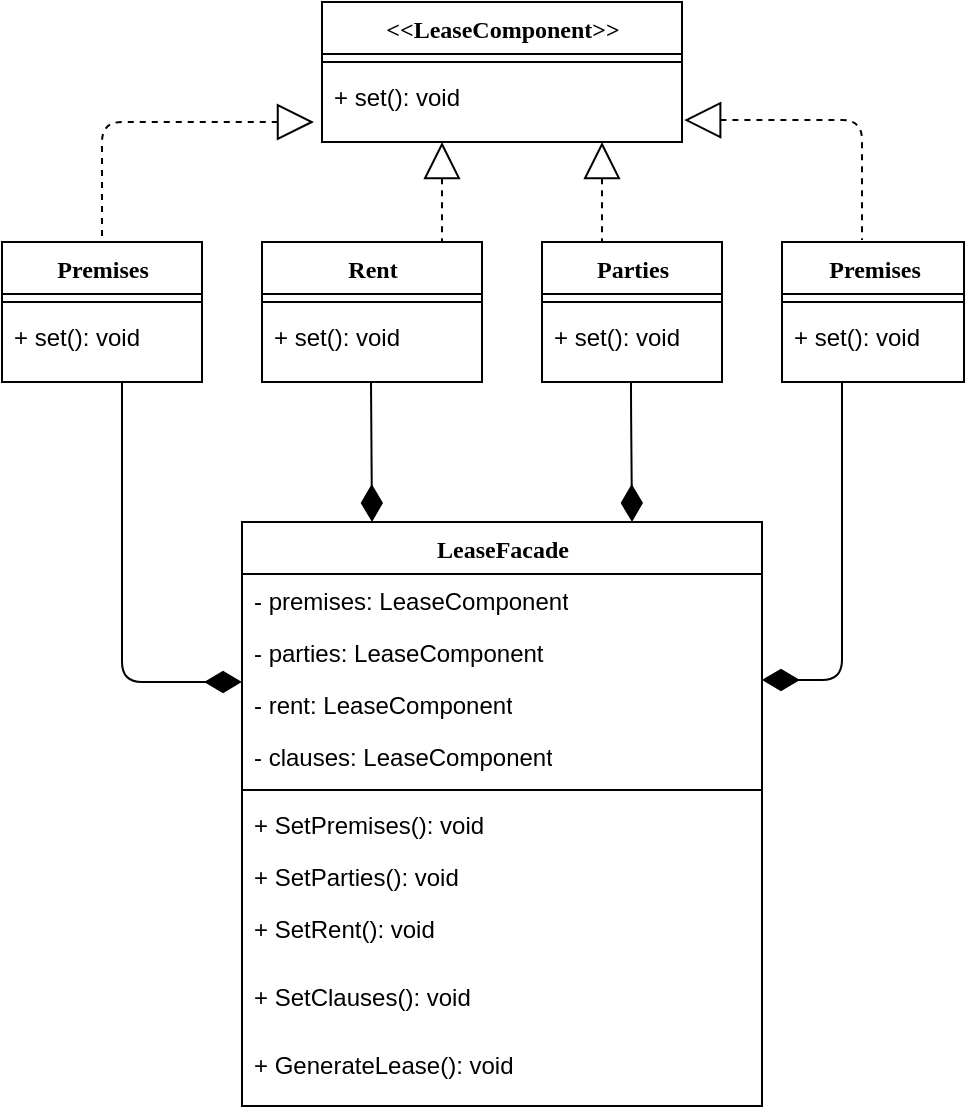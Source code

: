 <mxfile version="14.6.2" type="device"><diagram name="Page-1" id="9f46799a-70d6-7492-0946-bef42562c5a5"><mxGraphModel dx="868" dy="425" grid="1" gridSize="10" guides="1" tooltips="1" connect="1" arrows="1" fold="1" page="1" pageScale="1" pageWidth="827" pageHeight="1169" background="#ffffff" math="0" shadow="0"><root><mxCell id="0"/><mxCell id="1" parent="0"/><mxCell id="78961159f06e98e8-17" value="LeaseFacade" style="swimlane;html=1;fontStyle=1;align=center;verticalAlign=top;childLayout=stackLayout;horizontal=1;startSize=26;horizontalStack=0;resizeParent=1;resizeLast=0;collapsible=1;marginBottom=0;swimlaneFillColor=#ffffff;rounded=0;shadow=0;comic=0;labelBackgroundColor=none;strokeWidth=1;fillColor=none;fontFamily=Verdana;fontSize=12" parent="1" vertex="1"><mxGeometry x="270" y="350" width="260" height="292" as="geometry"/></mxCell><mxCell id="78961159f06e98e8-21" value="- premises: LeaseComponent" style="text;html=1;strokeColor=none;fillColor=none;align=left;verticalAlign=top;spacingLeft=4;spacingRight=4;whiteSpace=wrap;overflow=hidden;rotatable=0;points=[[0,0.5],[1,0.5]];portConstraint=eastwest;" parent="78961159f06e98e8-17" vertex="1"><mxGeometry y="26" width="260" height="26" as="geometry"/></mxCell><mxCell id="78961159f06e98e8-23" value="- parties: LeaseComponent" style="text;html=1;strokeColor=none;fillColor=none;align=left;verticalAlign=top;spacingLeft=4;spacingRight=4;whiteSpace=wrap;overflow=hidden;rotatable=0;points=[[0,0.5],[1,0.5]];portConstraint=eastwest;" parent="78961159f06e98e8-17" vertex="1"><mxGeometry y="52" width="260" height="26" as="geometry"/></mxCell><mxCell id="78961159f06e98e8-25" value="- rent: LeaseComponent" style="text;html=1;strokeColor=none;fillColor=none;align=left;verticalAlign=top;spacingLeft=4;spacingRight=4;whiteSpace=wrap;overflow=hidden;rotatable=0;points=[[0,0.5],[1,0.5]];portConstraint=eastwest;" parent="78961159f06e98e8-17" vertex="1"><mxGeometry y="78" width="260" height="26" as="geometry"/></mxCell><mxCell id="78961159f06e98e8-26" value="- clauses: LeaseComponent" style="text;html=1;strokeColor=none;fillColor=none;align=left;verticalAlign=top;spacingLeft=4;spacingRight=4;whiteSpace=wrap;overflow=hidden;rotatable=0;points=[[0,0.5],[1,0.5]];portConstraint=eastwest;" parent="78961159f06e98e8-17" vertex="1"><mxGeometry y="104" width="260" height="26" as="geometry"/></mxCell><mxCell id="78961159f06e98e8-19" value="" style="line;html=1;strokeWidth=1;fillColor=none;align=left;verticalAlign=middle;spacingTop=-1;spacingLeft=3;spacingRight=3;rotatable=0;labelPosition=right;points=[];portConstraint=eastwest;" parent="78961159f06e98e8-17" vertex="1"><mxGeometry y="130" width="260" height="8" as="geometry"/></mxCell><mxCell id="78961159f06e98e8-20" value="+ SetPremises(): void" style="text;html=1;strokeColor=none;fillColor=none;align=left;verticalAlign=top;spacingLeft=4;spacingRight=4;whiteSpace=wrap;overflow=hidden;rotatable=0;points=[[0,0.5],[1,0.5]];portConstraint=eastwest;" parent="78961159f06e98e8-17" vertex="1"><mxGeometry y="138" width="260" height="26" as="geometry"/></mxCell><mxCell id="78961159f06e98e8-27" value="+ SetParties(): void" style="text;html=1;strokeColor=none;fillColor=none;align=left;verticalAlign=top;spacingLeft=4;spacingRight=4;whiteSpace=wrap;overflow=hidden;rotatable=0;points=[[0,0.5],[1,0.5]];portConstraint=eastwest;" parent="78961159f06e98e8-17" vertex="1"><mxGeometry y="164" width="260" height="26" as="geometry"/></mxCell><mxCell id="T5qLfZ5GuBvrRpn5Xz38-1" value="+ SetRent(): void" style="text;html=1;strokeColor=none;fillColor=none;align=left;verticalAlign=top;spacingLeft=4;spacingRight=4;whiteSpace=wrap;overflow=hidden;rotatable=0;points=[[0,0.5],[1,0.5]];portConstraint=eastwest;" parent="78961159f06e98e8-17" vertex="1"><mxGeometry y="190" width="260" height="34" as="geometry"/></mxCell><mxCell id="eKmQneq_EUDx282iPTh4-27" value="+ SetClauses(): void" style="text;html=1;strokeColor=none;fillColor=none;align=left;verticalAlign=top;spacingLeft=4;spacingRight=4;whiteSpace=wrap;overflow=hidden;rotatable=0;points=[[0,0.5],[1,0.5]];portConstraint=eastwest;" vertex="1" parent="78961159f06e98e8-17"><mxGeometry y="224" width="260" height="34" as="geometry"/></mxCell><mxCell id="eKmQneq_EUDx282iPTh4-28" value="+ GenerateLease(): void" style="text;html=1;strokeColor=none;fillColor=none;align=left;verticalAlign=top;spacingLeft=4;spacingRight=4;whiteSpace=wrap;overflow=hidden;rotatable=0;points=[[0,0.5],[1,0.5]];portConstraint=eastwest;" vertex="1" parent="78961159f06e98e8-17"><mxGeometry y="258" width="260" height="34" as="geometry"/></mxCell><mxCell id="eKmQneq_EUDx282iPTh4-1" value="&amp;lt;&amp;lt;LeaseComponent&amp;gt;&amp;gt;" style="swimlane;html=1;fontStyle=1;align=center;verticalAlign=top;childLayout=stackLayout;horizontal=1;startSize=26;horizontalStack=0;resizeParent=1;resizeLast=0;collapsible=1;marginBottom=0;swimlaneFillColor=#ffffff;rounded=0;shadow=0;comic=0;labelBackgroundColor=none;strokeWidth=1;fillColor=none;fontFamily=Verdana;fontSize=12" vertex="1" parent="1"><mxGeometry x="310" y="90" width="180" height="70" as="geometry"/></mxCell><mxCell id="eKmQneq_EUDx282iPTh4-4" value="" style="line;html=1;strokeWidth=1;fillColor=none;align=left;verticalAlign=middle;spacingTop=-1;spacingLeft=3;spacingRight=3;rotatable=0;labelPosition=right;points=[];portConstraint=eastwest;" vertex="1" parent="eKmQneq_EUDx282iPTh4-1"><mxGeometry y="26" width="180" height="8" as="geometry"/></mxCell><mxCell id="eKmQneq_EUDx282iPTh4-5" value="+ set(): void" style="text;html=1;strokeColor=none;fillColor=none;align=left;verticalAlign=top;spacingLeft=4;spacingRight=4;whiteSpace=wrap;overflow=hidden;rotatable=0;points=[[0,0.5],[1,0.5]];portConstraint=eastwest;" vertex="1" parent="eKmQneq_EUDx282iPTh4-1"><mxGeometry y="34" width="180" height="26" as="geometry"/></mxCell><mxCell id="eKmQneq_EUDx282iPTh4-9" value="Premises" style="swimlane;html=1;fontStyle=1;align=center;verticalAlign=top;childLayout=stackLayout;horizontal=1;startSize=26;horizontalStack=0;resizeParent=1;resizeLast=0;collapsible=1;marginBottom=0;swimlaneFillColor=#ffffff;rounded=0;shadow=0;comic=0;labelBackgroundColor=none;strokeWidth=1;fillColor=none;fontFamily=Verdana;fontSize=12" vertex="1" parent="1"><mxGeometry x="150" y="210" width="100" height="70" as="geometry"/></mxCell><mxCell id="eKmQneq_EUDx282iPTh4-10" value="" style="line;html=1;strokeWidth=1;fillColor=none;align=left;verticalAlign=middle;spacingTop=-1;spacingLeft=3;spacingRight=3;rotatable=0;labelPosition=right;points=[];portConstraint=eastwest;" vertex="1" parent="eKmQneq_EUDx282iPTh4-9"><mxGeometry y="26" width="100" height="8" as="geometry"/></mxCell><mxCell id="eKmQneq_EUDx282iPTh4-11" value="+ set(): void" style="text;html=1;strokeColor=none;fillColor=none;align=left;verticalAlign=top;spacingLeft=4;spacingRight=4;whiteSpace=wrap;overflow=hidden;rotatable=0;points=[[0,0.5],[1,0.5]];portConstraint=eastwest;" vertex="1" parent="eKmQneq_EUDx282iPTh4-9"><mxGeometry y="34" width="100" height="26" as="geometry"/></mxCell><mxCell id="eKmQneq_EUDx282iPTh4-12" value="Rent" style="swimlane;html=1;fontStyle=1;align=center;verticalAlign=top;childLayout=stackLayout;horizontal=1;startSize=26;horizontalStack=0;resizeParent=1;resizeLast=0;collapsible=1;marginBottom=0;swimlaneFillColor=#ffffff;rounded=0;shadow=0;comic=0;labelBackgroundColor=none;strokeWidth=1;fillColor=none;fontFamily=Verdana;fontSize=12" vertex="1" parent="1"><mxGeometry x="280" y="210" width="110" height="70" as="geometry"/></mxCell><mxCell id="eKmQneq_EUDx282iPTh4-13" value="" style="line;html=1;strokeWidth=1;fillColor=none;align=left;verticalAlign=middle;spacingTop=-1;spacingLeft=3;spacingRight=3;rotatable=0;labelPosition=right;points=[];portConstraint=eastwest;" vertex="1" parent="eKmQneq_EUDx282iPTh4-12"><mxGeometry y="26" width="110" height="8" as="geometry"/></mxCell><mxCell id="eKmQneq_EUDx282iPTh4-14" value="+ set(): void" style="text;html=1;strokeColor=none;fillColor=none;align=left;verticalAlign=top;spacingLeft=4;spacingRight=4;whiteSpace=wrap;overflow=hidden;rotatable=0;points=[[0,0.5],[1,0.5]];portConstraint=eastwest;" vertex="1" parent="eKmQneq_EUDx282iPTh4-12"><mxGeometry y="34" width="110" height="26" as="geometry"/></mxCell><mxCell id="eKmQneq_EUDx282iPTh4-15" value="Parties" style="swimlane;html=1;fontStyle=1;align=center;verticalAlign=top;childLayout=stackLayout;horizontal=1;startSize=26;horizontalStack=0;resizeParent=1;resizeLast=0;collapsible=1;marginBottom=0;swimlaneFillColor=#ffffff;rounded=0;shadow=0;comic=0;labelBackgroundColor=none;strokeWidth=1;fillColor=none;fontFamily=Verdana;fontSize=12" vertex="1" parent="1"><mxGeometry x="420" y="210" width="90" height="70" as="geometry"/></mxCell><mxCell id="eKmQneq_EUDx282iPTh4-16" value="" style="line;html=1;strokeWidth=1;fillColor=none;align=left;verticalAlign=middle;spacingTop=-1;spacingLeft=3;spacingRight=3;rotatable=0;labelPosition=right;points=[];portConstraint=eastwest;" vertex="1" parent="eKmQneq_EUDx282iPTh4-15"><mxGeometry y="26" width="90" height="8" as="geometry"/></mxCell><mxCell id="eKmQneq_EUDx282iPTh4-17" value="+ set(): void" style="text;html=1;strokeColor=none;fillColor=none;align=left;verticalAlign=top;spacingLeft=4;spacingRight=4;whiteSpace=wrap;overflow=hidden;rotatable=0;points=[[0,0.5],[1,0.5]];portConstraint=eastwest;" vertex="1" parent="eKmQneq_EUDx282iPTh4-15"><mxGeometry y="34" width="90" height="26" as="geometry"/></mxCell><mxCell id="eKmQneq_EUDx282iPTh4-18" value="Premises" style="swimlane;html=1;fontStyle=1;align=center;verticalAlign=top;childLayout=stackLayout;horizontal=1;startSize=26;horizontalStack=0;resizeParent=1;resizeLast=0;collapsible=1;marginBottom=0;swimlaneFillColor=#ffffff;rounded=0;shadow=0;comic=0;labelBackgroundColor=none;strokeWidth=1;fillColor=none;fontFamily=Verdana;fontSize=12" vertex="1" parent="1"><mxGeometry x="540" y="210" width="91" height="70" as="geometry"/></mxCell><mxCell id="eKmQneq_EUDx282iPTh4-19" value="" style="line;html=1;strokeWidth=1;fillColor=none;align=left;verticalAlign=middle;spacingTop=-1;spacingLeft=3;spacingRight=3;rotatable=0;labelPosition=right;points=[];portConstraint=eastwest;" vertex="1" parent="eKmQneq_EUDx282iPTh4-18"><mxGeometry y="26" width="91" height="8" as="geometry"/></mxCell><mxCell id="eKmQneq_EUDx282iPTh4-20" value="+ set(): void" style="text;html=1;strokeColor=none;fillColor=none;align=left;verticalAlign=top;spacingLeft=4;spacingRight=4;whiteSpace=wrap;overflow=hidden;rotatable=0;points=[[0,0.5],[1,0.5]];portConstraint=eastwest;" vertex="1" parent="eKmQneq_EUDx282iPTh4-18"><mxGeometry y="34" width="91" height="26" as="geometry"/></mxCell><mxCell id="eKmQneq_EUDx282iPTh4-22" style="edgeStyle=orthogonalEdgeStyle;html=1;labelBackgroundColor=none;startFill=0;startSize=16;endArrow=none;endFill=0;endSize=16;fontFamily=Verdana;fontSize=12;startArrow=block;strokeWidth=1;entryX=0.5;entryY=0;entryDx=0;entryDy=0;dashed=1;" edge="1" parent="1" target="eKmQneq_EUDx282iPTh4-9"><mxGeometry relative="1" as="geometry"><Array as="points"><mxPoint x="306" y="150"/><mxPoint x="200" y="150"/></Array><mxPoint x="306" y="150" as="sourcePoint"/><mxPoint x="160" y="180" as="targetPoint"/></mxGeometry></mxCell><mxCell id="eKmQneq_EUDx282iPTh4-24" style="edgeStyle=orthogonalEdgeStyle;html=1;labelBackgroundColor=none;startFill=0;startSize=16;endArrow=none;endFill=0;endSize=16;fontFamily=Verdana;fontSize=12;startArrow=block;strokeWidth=1;dashed=1;" edge="1" parent="1"><mxGeometry relative="1" as="geometry"><Array as="points"><mxPoint x="370" y="210"/></Array><mxPoint x="370" y="160" as="sourcePoint"/><mxPoint x="370" y="210" as="targetPoint"/></mxGeometry></mxCell><mxCell id="eKmQneq_EUDx282iPTh4-25" style="edgeStyle=orthogonalEdgeStyle;html=1;labelBackgroundColor=none;startFill=0;startSize=16;endArrow=none;endFill=0;endSize=16;fontFamily=Verdana;fontSize=12;startArrow=block;strokeWidth=1;dashed=1;" edge="1" parent="1"><mxGeometry relative="1" as="geometry"><Array as="points"><mxPoint x="450" y="210"/></Array><mxPoint x="450" y="160" as="sourcePoint"/><mxPoint x="450" y="210" as="targetPoint"/></mxGeometry></mxCell><mxCell id="eKmQneq_EUDx282iPTh4-26" style="edgeStyle=orthogonalEdgeStyle;html=1;labelBackgroundColor=none;startFill=0;startSize=16;endArrow=none;endFill=0;endSize=16;fontFamily=Verdana;fontSize=12;startArrow=block;strokeWidth=1;exitX=1.006;exitY=0.962;exitDx=0;exitDy=0;exitPerimeter=0;entryX=0.429;entryY=-0.014;entryDx=0;entryDy=0;entryPerimeter=0;dashed=1;" edge="1" parent="1" source="eKmQneq_EUDx282iPTh4-5" target="eKmQneq_EUDx282iPTh4-18"><mxGeometry relative="1" as="geometry"><Array as="points"><mxPoint x="580" y="149"/></Array><mxPoint x="540" y="180" as="sourcePoint"/><mxPoint x="580" y="200" as="targetPoint"/></mxGeometry></mxCell><mxCell id="eKmQneq_EUDx282iPTh4-30" style="edgeStyle=orthogonalEdgeStyle;html=1;labelBackgroundColor=none;startFill=0;startSize=16;endArrow=diamondThin;endFill=1;endSize=16;fontFamily=Verdana;fontSize=12;startArrow=none;strokeWidth=1;entryX=0;entryY=0.077;entryDx=0;entryDy=0;entryPerimeter=0;" edge="1" parent="1" target="78961159f06e98e8-25"><mxGeometry relative="1" as="geometry"><Array as="points"><mxPoint x="210" y="430"/></Array><mxPoint x="210" y="280" as="sourcePoint"/><mxPoint x="260" y="430" as="targetPoint"/></mxGeometry></mxCell><mxCell id="eKmQneq_EUDx282iPTh4-35" style="edgeStyle=orthogonalEdgeStyle;html=1;labelBackgroundColor=none;startFill=0;startSize=16;endArrow=diamondThin;endFill=1;endSize=16;fontFamily=Verdana;fontSize=12;startArrow=none;strokeWidth=1;entryX=0.25;entryY=0;entryDx=0;entryDy=0;entryPerimeter=0;" edge="1" parent="1" target="78961159f06e98e8-17"><mxGeometry relative="1" as="geometry"><Array as="points"/><mxPoint x="334.5" y="280" as="sourcePoint"/><mxPoint x="335" y="340" as="targetPoint"/></mxGeometry></mxCell><mxCell id="eKmQneq_EUDx282iPTh4-38" style="edgeStyle=orthogonalEdgeStyle;html=1;labelBackgroundColor=none;startFill=0;startSize=16;endArrow=diamondThin;endFill=1;endSize=16;fontFamily=Verdana;fontSize=12;startArrow=none;strokeWidth=1;entryX=0.25;entryY=0;entryDx=0;entryDy=0;entryPerimeter=0;" edge="1" parent="1"><mxGeometry relative="1" as="geometry"><Array as="points"><mxPoint x="465" y="290"/><mxPoint x="465" y="290"/></Array><mxPoint x="464.5" y="280" as="sourcePoint"/><mxPoint x="465" y="350" as="targetPoint"/></mxGeometry></mxCell><mxCell id="eKmQneq_EUDx282iPTh4-39" style="edgeStyle=orthogonalEdgeStyle;html=1;labelBackgroundColor=none;startFill=0;startSize=16;endArrow=diamondThin;endFill=1;endSize=16;fontFamily=Verdana;fontSize=12;startArrow=none;strokeWidth=1;entryX=1;entryY=0.038;entryDx=0;entryDy=0;entryPerimeter=0;" edge="1" parent="1" target="78961159f06e98e8-25"><mxGeometry relative="1" as="geometry"><Array as="points"><mxPoint x="570" y="280"/><mxPoint x="570" y="429"/></Array><mxPoint x="570" y="280" as="sourcePoint"/><mxPoint x="550" y="430" as="targetPoint"/></mxGeometry></mxCell></root></mxGraphModel></diagram></mxfile>